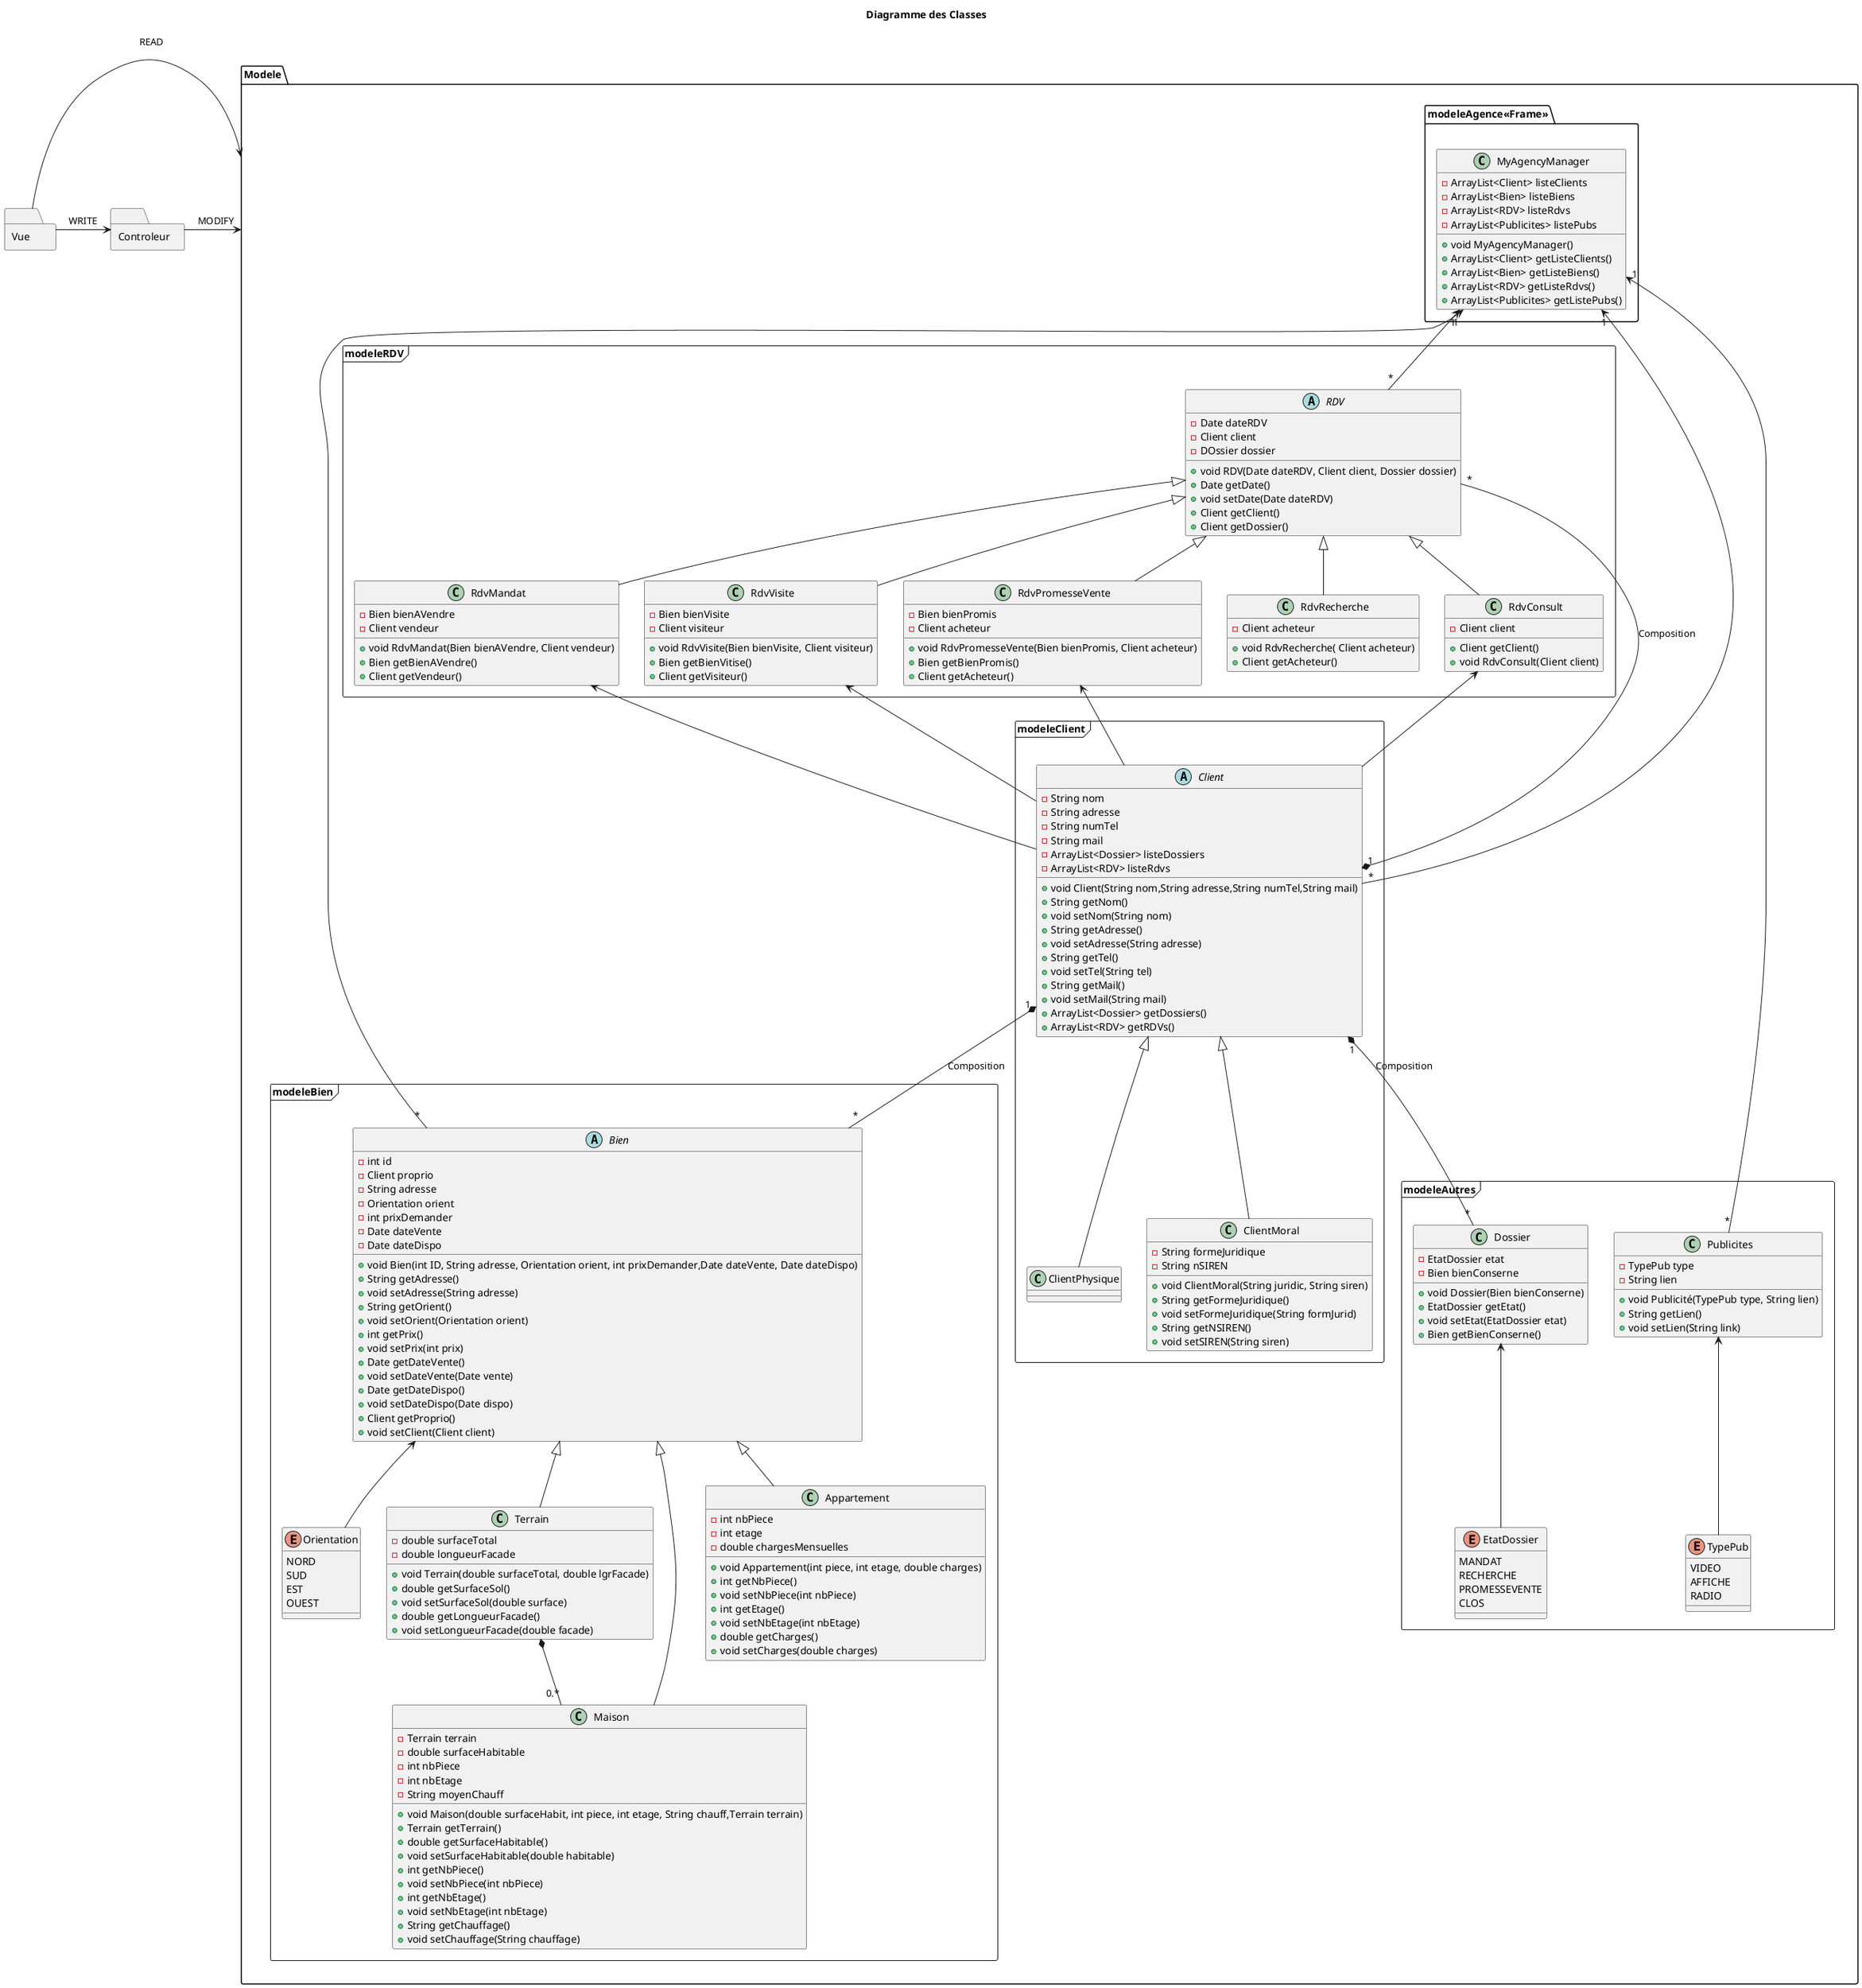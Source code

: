 @startuml

title Diagramme des Classes

package Modele <<Folder>> {

    package modeleAgence<<Frame>> {
        class MyAgencyManager {
          -ArrayList<Client> listeClients
          -ArrayList<Bien> listeBiens
          -ArrayList<RDV> listeRdvs
          -ArrayList<Publicites> listePubs
          +void MyAgencyManager()
          +ArrayList<Client> getListeClients()
          +ArrayList<Bien> getListeBiens()
		  +ArrayList<RDV> getListeRdvs()
		  +ArrayList<Publicites> getListePubs()
        }
    }
    package modeleClient <<Frame>> {
        abstract Client {
          -String nom
          -String adresse
          -String numTel
          -String mail
          -ArrayList<Dossier> listeDossiers
          -ArrayList<RDV> listeRdvs
          +void Client(String nom,String adresse,String numTel,String mail)
          +String getNom()
          +void setNom(String nom)
          +String getAdresse()
          +void setAdresse(String adresse)
          +String getTel()
          +void setTel(String tel)
          +String getMail()
          +void setMail(String mail)
          +ArrayList<Dossier> getDossiers()
          +ArrayList<RDV> getRDVs()
        }
        class ClientPhysique extends Client{
        }
    
        class ClientMoral extends Client{
        -String formeJuridique
        -String nSIREN
        +void ClientMoral(String juridic, String siren)
        +String getFormeJuridique()
        +void setFormeJuridique(String formJurid)
        +String getNSIREN()
        +void setSIREN(String siren)
        }
    }

    package modeleBien <<Frame>> {
        enum Orientation{
            NORD
            SUD
            EST
            OUEST
         }
        abstract Bien {
            -int id
            -Client proprio
            -String adresse
            -Orientation orient
            -int prixDemander
            -Date dateVente
            -Date dateDispo
            +void Bien(int ID, String adresse, Orientation orient, int prixDemander,Date dateVente, Date dateDispo) 
            +String getAdresse()
            +void setAdresse(String adresse)
            +String getOrient()
            +void setOrient(Orientation orient)
            +int getPrix()
            +void setPrix(int prix)
            +Date getDateVente()
            +void setDateVente(Date vente)
            +Date getDateDispo()
            +void setDateDispo(Date dispo)
            +Client getProprio()
            +void setClient(Client client)
        }
        class Terrain extends Bien{
            -double surfaceTotal
            -double longueurFacade
            +void Terrain(double surfaceTotal, double lgrFacade)
            +double getSurfaceSol()
            +void setSurfaceSol(double surface)
            +double getLongueurFacade()
            +void setLongueurFacade(double facade)
        }
        class Maison extends Bien{
            -Terrain terrain
            -double surfaceHabitable
            -int nbPiece
            -int nbEtage
            -String moyenChauff
            +void Maison(double surfaceHabit, int piece, int etage, String chauff,Terrain terrain)
            +Terrain getTerrain()
            +double getSurfaceHabitable()
            +void setSurfaceHabitable(double habitable)
            +int getNbPiece()
            +void setNbPiece(int nbPiece)
            +int getNbEtage()
            +void setNbEtage(int nbEtage)
            +String getChauffage()
            +void setChauffage(String chauffage)
        }
        class Appartement extends Bien{
            -int nbPiece
            -int etage
            -double chargesMensuelles
            +void Appartement(int piece, int etage, double charges)
            +int getNbPiece()
            +void setNbPiece(int nbPiece)
            +int getEtage()
            +void setNbEtage(int nbEtage)
            +double getCharges()
            +void setCharges(double charges)
        }
        Terrain  *-- "0.*" Maison
    }

    package modeleRDV <<Frame>> {
        abstract RDV{
            -Date dateRDV
            -Client client
            -DOssier dossier
            +void RDV(Date dateRDV, Client client, Dossier dossier)
            +Date getDate()
            +void setDate(Date dateRDV)
            +Client getClient()
            +Client getDossier()
        }

        class RdvMandat extends RDV{
            -Bien bienAVendre
            -Client vendeur
            +void RdvMandat(Bien bienAVendre, Client vendeur)
            +Bien getBienAVendre()
            +Client getVendeur()
        }

        class RdvVisite extends RDV{
            -Bien bienVisite
            -Client visiteur
            +void RdvVisite(Bien bienVisite, Client visiteur)
            +Bien getBienVitise()
            +Client getVisiteur()
        }

        class RdvPromesseVente extends RDV{
            -Bien bienPromis
            -Client acheteur
            +void RdvPromesseVente(Bien bienPromis, Client acheteur)
            +Bien getBienPromis()
            +Client getAcheteur()
        }

        class RdvRecherche extends RDV{
            -Client acheteur
            +void RdvRecherche( Client acheteur)
            +Client getAcheteur()
        }

        class RdvConsult extends RDV{
            -Client client
            +Client getClient()
            +void RdvConsult(Client client)

        }
    }

    package modeleAutres <<Frame>> {
	
		enum TypePub{
		  VIDEO
		  AFFICHE
		  RADIO
		}
        class Publicites{
          -TypePub type
          -String lien
          +void Publicité(TypePub type, String lien)
          +String getLien()
          +void setLien(String link)
        }
		
		enum EtatDossier{
		  MANDAT
		  RECHERCHE
		  PROMESSEVENTE
		  CLOS
		}
		class Dossier{
			-EtatDossier etat
			-Bien bienConserne
			+void Dossier(Bien bienConserne)
			+EtatDossier getEtat()
			+void setEtat(EtatDossier etat)
			+Bien getBienConserne()
		}
    }
    
    MyAgencyManager "1" <-- "*" Client
    MyAgencyManager "1" <-- "*" Bien
    MyAgencyManager "1" <-- "*" RDV
    MyAgencyManager "1" <-- "*" Publicites
    
    RdvMandat  <--  Client
    RdvVisite  <--  Client
    RdvPromesseVente  <--  Client
    RdvConsult  <--  Client
	
	Bien <-- Orientation
	Dossier <-- EtatDossier
	Publicites <-- TypePub
}

Client "1" *-- "*" Bien: Composition
Client "1" *-- "*" RDV: Composition
Client "1" *-- "*" Dossier: Composition

package Vue <<Folder>> {
}

package Controleur <<Folder>> {
}

Vue -> Modele : READ
Vue -> Controleur : WRITE
Controleur -> Modele : MODIFY


@enduml
